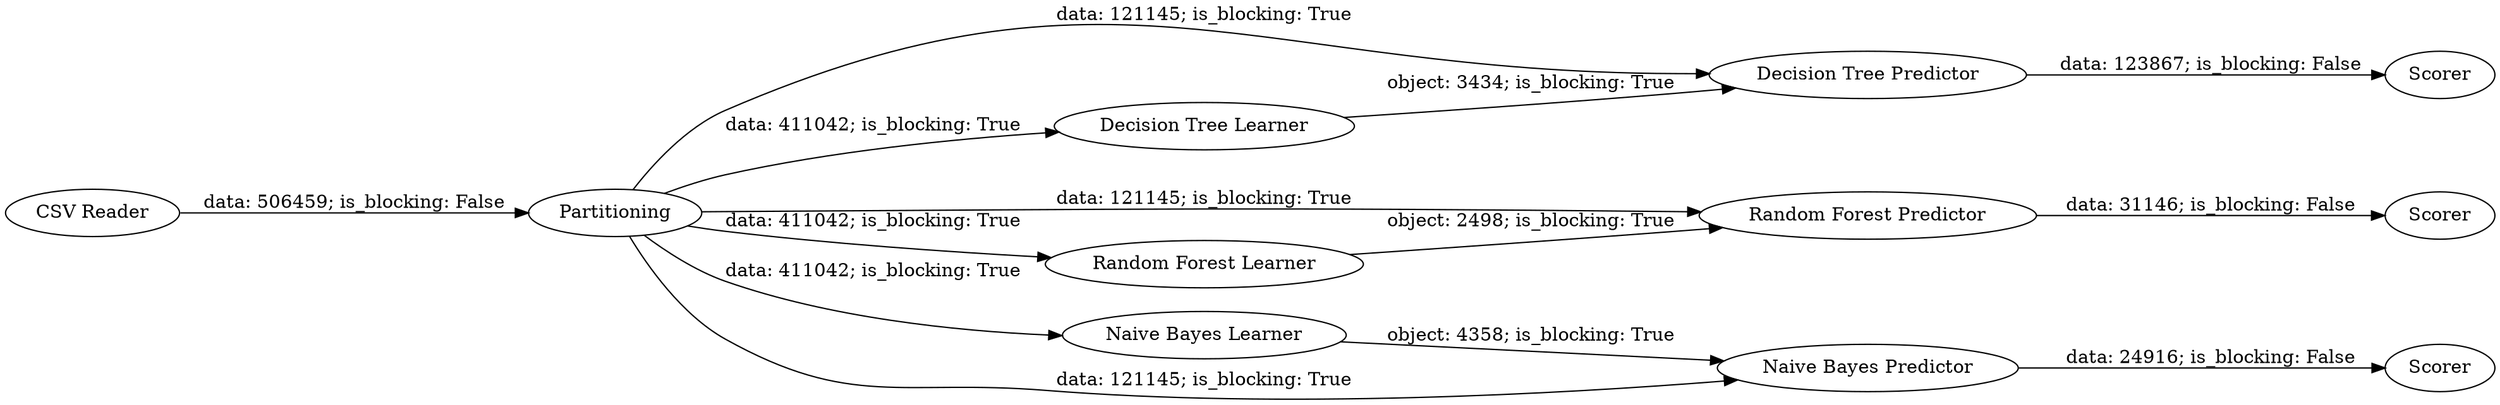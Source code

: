 digraph {
	"4802637644124261888_1" [label="CSV Reader"]
	"4802637644124261888_8" [label="Random Forest Predictor"]
	"4802637644124261888_4" [label="Decision Tree Predictor"]
	"4802637644124261888_11" [label=Scorer]
	"4802637644124261888_5" [label=Scorer]
	"4802637644124261888_9" [label="Naive Bayes Learner"]
	"4802637644124261888_6" [label=Scorer]
	"4802637644124261888_3" [label="Decision Tree Learner"]
	"4802637644124261888_2" [label=Partitioning]
	"4802637644124261888_10" [label="Naive Bayes Predictor"]
	"4802637644124261888_7" [label="Random Forest Learner"]
	"4802637644124261888_4" -> "4802637644124261888_5" [label="data: 123867; is_blocking: False"]
	"4802637644124261888_2" -> "4802637644124261888_7" [label="data: 411042; is_blocking: True"]
	"4802637644124261888_7" -> "4802637644124261888_8" [label="object: 2498; is_blocking: True"]
	"4802637644124261888_2" -> "4802637644124261888_9" [label="data: 411042; is_blocking: True"]
	"4802637644124261888_2" -> "4802637644124261888_3" [label="data: 411042; is_blocking: True"]
	"4802637644124261888_9" -> "4802637644124261888_10" [label="object: 4358; is_blocking: True"]
	"4802637644124261888_2" -> "4802637644124261888_4" [label="data: 121145; is_blocking: True"]
	"4802637644124261888_2" -> "4802637644124261888_10" [label="data: 121145; is_blocking: True"]
	"4802637644124261888_2" -> "4802637644124261888_8" [label="data: 121145; is_blocking: True"]
	"4802637644124261888_1" -> "4802637644124261888_2" [label="data: 506459; is_blocking: False"]
	"4802637644124261888_3" -> "4802637644124261888_4" [label="object: 3434; is_blocking: True"]
	"4802637644124261888_8" -> "4802637644124261888_6" [label="data: 31146; is_blocking: False"]
	"4802637644124261888_10" -> "4802637644124261888_11" [label="data: 24916; is_blocking: False"]
	rankdir=LR
}
